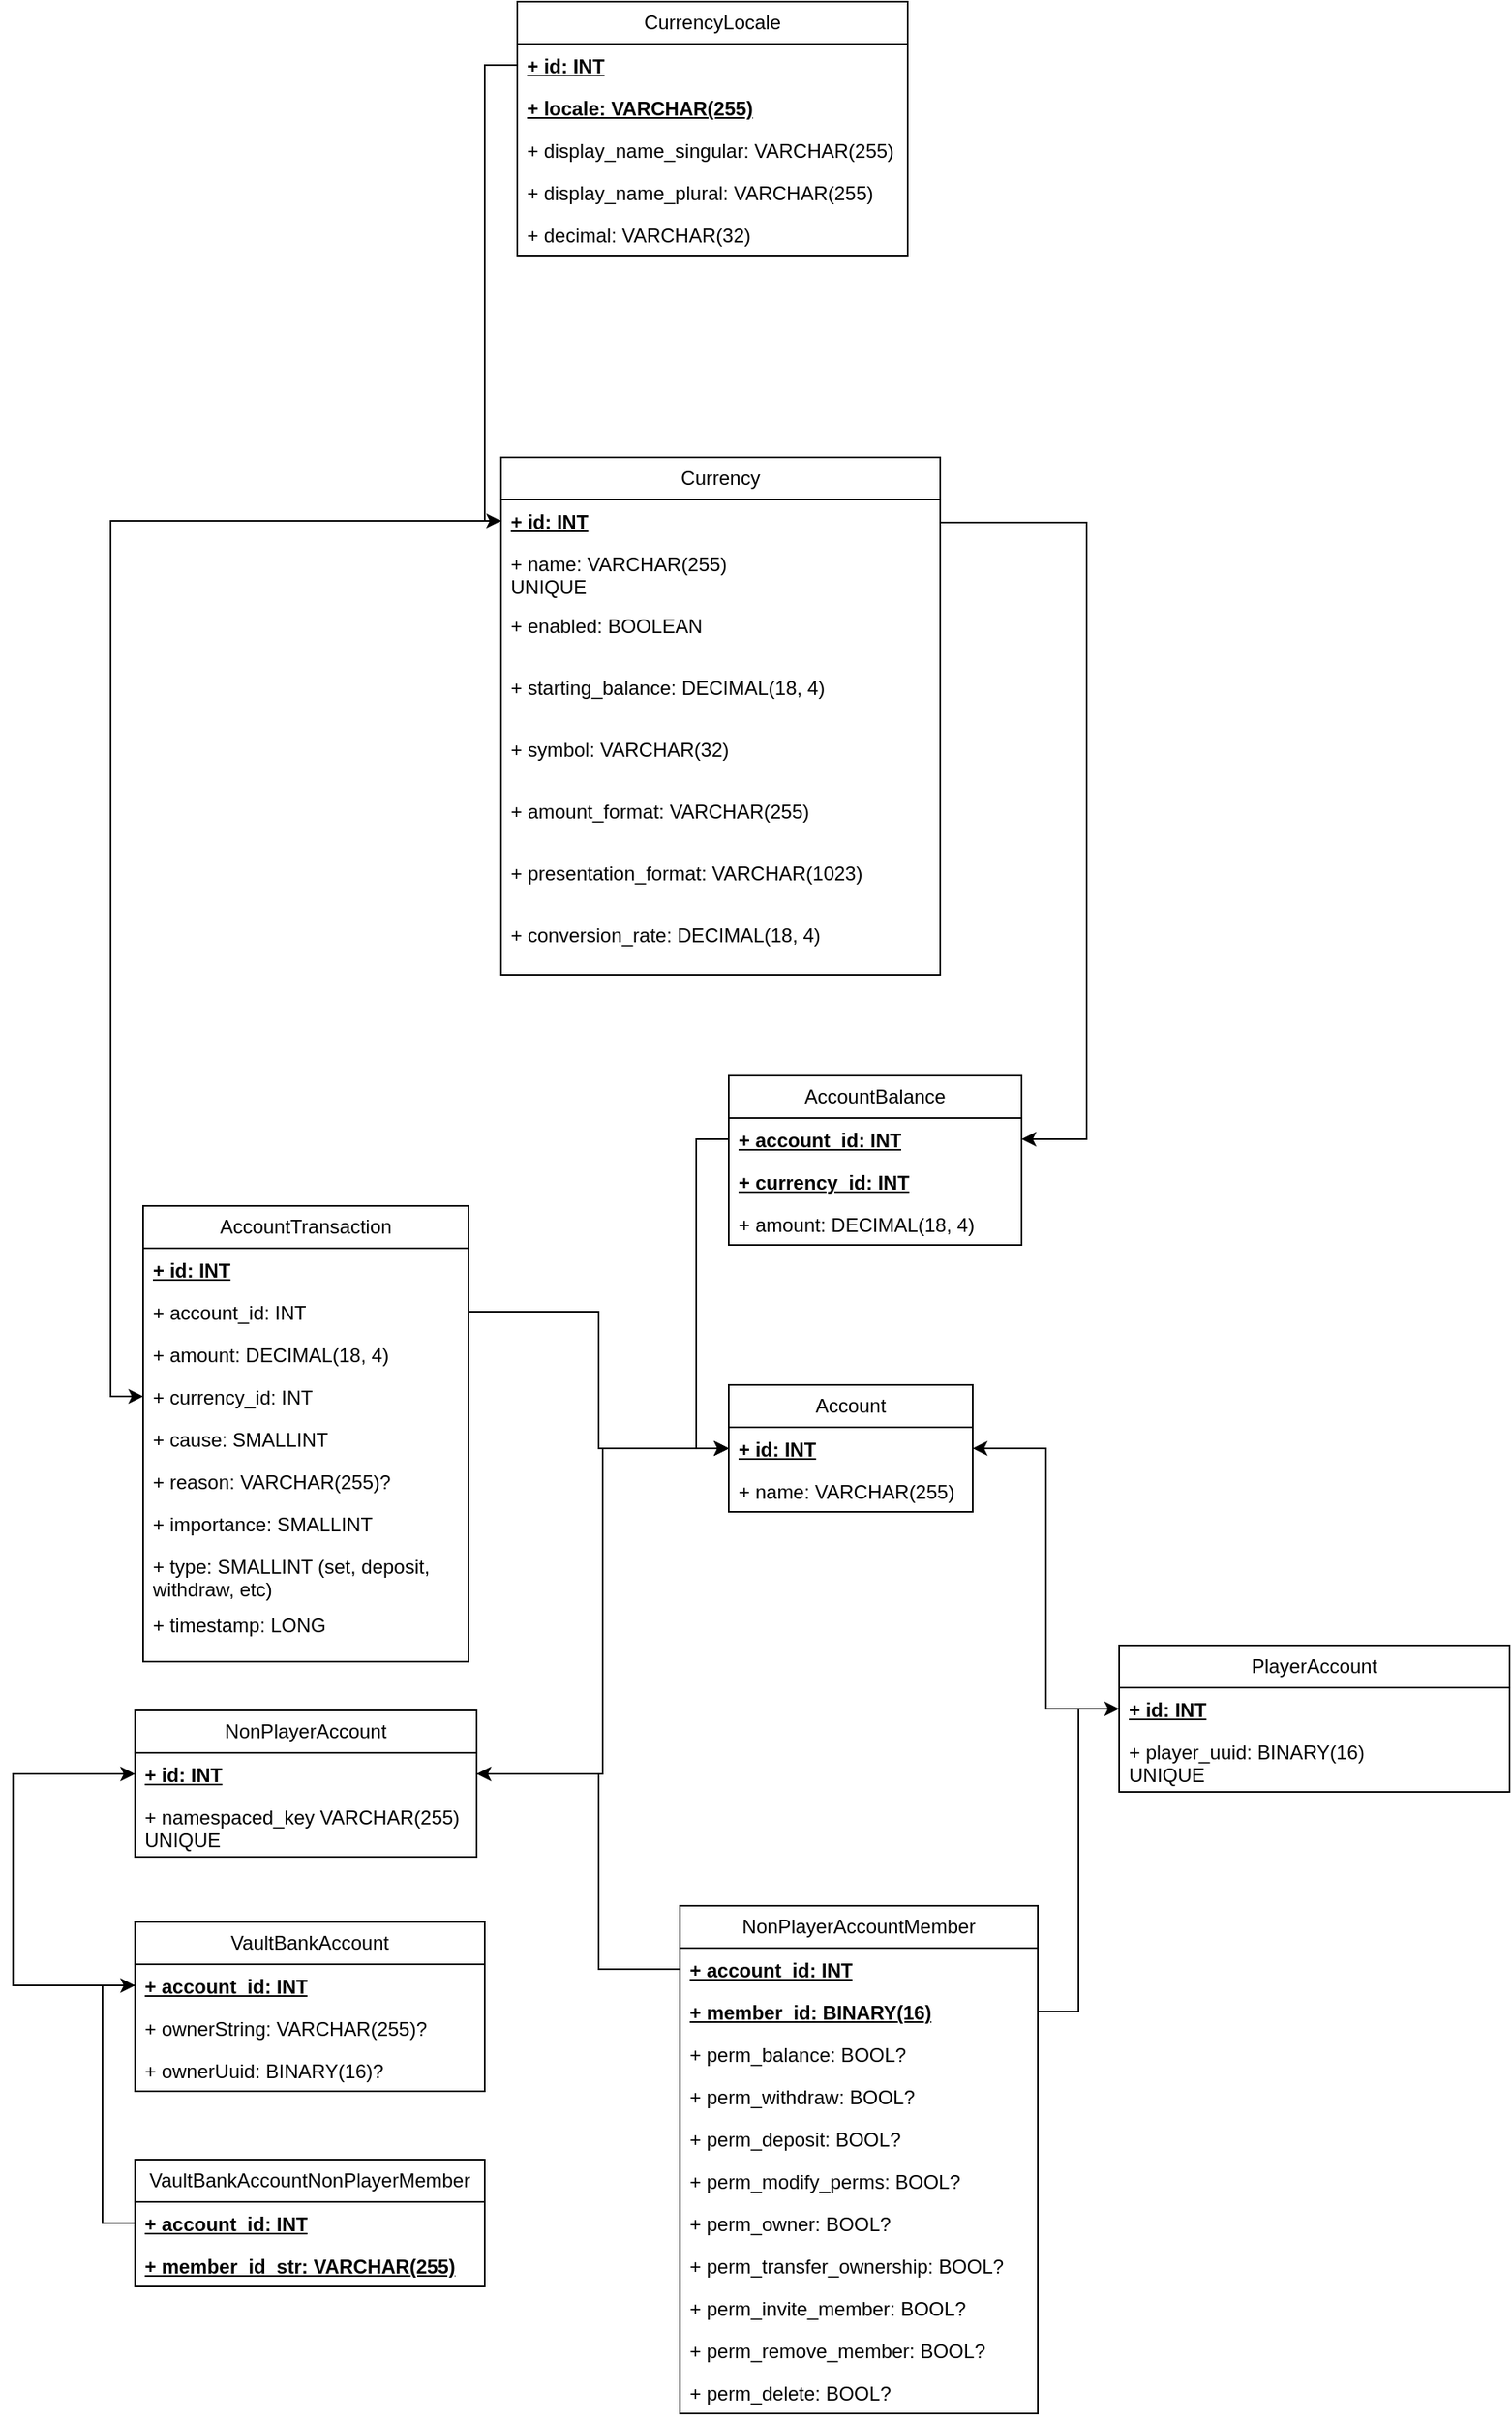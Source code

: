 <mxfile version="24.8.9">
  <diagram id="C5RBs43oDa-KdzZeNtuy" name="Page-1">
    <mxGraphModel dx="1781" dy="1803" grid="1" gridSize="10" guides="1" tooltips="1" connect="1" arrows="1" fold="1" page="1" pageScale="1" pageWidth="827" pageHeight="1169" math="0" shadow="0">
      <root>
        <mxCell id="WIyWlLk6GJQsqaUBKTNV-0" />
        <mxCell id="WIyWlLk6GJQsqaUBKTNV-1" parent="WIyWlLk6GJQsqaUBKTNV-0" />
        <mxCell id="EGYxJaUcRb2EbcvkK3KS-4" value="&lt;div&gt;PlayerAccount&lt;/div&gt;" style="swimlane;fontStyle=0;childLayout=stackLayout;horizontal=1;startSize=26;fillColor=none;horizontalStack=0;resizeParent=1;resizeParentMax=0;resizeLast=0;collapsible=1;marginBottom=0;whiteSpace=wrap;html=1;" parent="WIyWlLk6GJQsqaUBKTNV-1" vertex="1">
          <mxGeometry x="230" y="240" width="240" height="90" as="geometry" />
        </mxCell>
        <mxCell id="EGYxJaUcRb2EbcvkK3KS-5" value="+ id: INT" style="text;strokeColor=none;fillColor=none;align=left;verticalAlign=top;spacingLeft=4;spacingRight=4;overflow=hidden;rotatable=0;points=[[0,0.5],[1,0.5]];portConstraint=eastwest;whiteSpace=wrap;html=1;fontStyle=5" parent="EGYxJaUcRb2EbcvkK3KS-4" vertex="1">
          <mxGeometry y="26" width="240" height="26" as="geometry" />
        </mxCell>
        <mxCell id="EGYxJaUcRb2EbcvkK3KS-6" value="+ player_uuid: BINARY(16)&lt;br&gt;UNIQUE" style="text;strokeColor=none;fillColor=none;align=left;verticalAlign=top;spacingLeft=4;spacingRight=4;overflow=hidden;rotatable=0;points=[[0,0.5],[1,0.5]];portConstraint=eastwest;whiteSpace=wrap;html=1;" parent="EGYxJaUcRb2EbcvkK3KS-4" vertex="1">
          <mxGeometry y="52" width="240" height="38" as="geometry" />
        </mxCell>
        <mxCell id="EGYxJaUcRb2EbcvkK3KS-8" value="NonPlayerAccount" style="swimlane;fontStyle=0;childLayout=stackLayout;horizontal=1;startSize=26;fillColor=none;horizontalStack=0;resizeParent=1;resizeParentMax=0;resizeLast=0;collapsible=1;marginBottom=0;whiteSpace=wrap;html=1;" parent="WIyWlLk6GJQsqaUBKTNV-1" vertex="1">
          <mxGeometry x="-375" y="280" width="210" height="90" as="geometry" />
        </mxCell>
        <mxCell id="EGYxJaUcRb2EbcvkK3KS-9" value="+ id: INT" style="text;strokeColor=none;fillColor=none;align=left;verticalAlign=top;spacingLeft=4;spacingRight=4;overflow=hidden;rotatable=0;points=[[0,0.5],[1,0.5]];portConstraint=eastwest;whiteSpace=wrap;html=1;fontStyle=5" parent="EGYxJaUcRb2EbcvkK3KS-8" vertex="1">
          <mxGeometry y="26" width="210" height="26" as="geometry" />
        </mxCell>
        <mxCell id="EGYxJaUcRb2EbcvkK3KS-33" value="+ namespaced_key VARCHAR(255)&lt;br&gt;UNIQUE" style="text;strokeColor=none;fillColor=none;align=left;verticalAlign=top;spacingLeft=4;spacingRight=4;overflow=hidden;rotatable=0;points=[[0,0.5],[1,0.5]];portConstraint=eastwest;whiteSpace=wrap;html=1;fontStyle=0" parent="EGYxJaUcRb2EbcvkK3KS-8" vertex="1">
          <mxGeometry y="52" width="210" height="38" as="geometry" />
        </mxCell>
        <mxCell id="EGYxJaUcRb2EbcvkK3KS-16" value="NonPlayerAccountMember" style="swimlane;fontStyle=0;childLayout=stackLayout;horizontal=1;startSize=26;fillColor=none;horizontalStack=0;resizeParent=1;resizeParentMax=0;resizeLast=0;collapsible=1;marginBottom=0;whiteSpace=wrap;html=1;" parent="WIyWlLk6GJQsqaUBKTNV-1" vertex="1">
          <mxGeometry x="-40" y="400" width="220" height="312" as="geometry" />
        </mxCell>
        <mxCell id="EGYxJaUcRb2EbcvkK3KS-17" value="+ account_id: INT" style="text;strokeColor=none;fillColor=none;align=left;verticalAlign=top;spacingLeft=4;spacingRight=4;overflow=hidden;rotatable=0;points=[[0,0.5],[1,0.5]];portConstraint=eastwest;whiteSpace=wrap;html=1;fontStyle=5" parent="EGYxJaUcRb2EbcvkK3KS-16" vertex="1">
          <mxGeometry y="26" width="220" height="26" as="geometry" />
        </mxCell>
        <mxCell id="EGYxJaUcRb2EbcvkK3KS-18" value="+ member_id: BINARY(16)" style="text;strokeColor=none;fillColor=none;align=left;verticalAlign=top;spacingLeft=4;spacingRight=4;overflow=hidden;rotatable=0;points=[[0,0.5],[1,0.5]];portConstraint=eastwest;whiteSpace=wrap;html=1;fontStyle=5" parent="EGYxJaUcRb2EbcvkK3KS-16" vertex="1">
          <mxGeometry y="52" width="220" height="26" as="geometry" />
        </mxCell>
        <mxCell id="EGYxJaUcRb2EbcvkK3KS-22" value="+ perm_balance: BOOL?" style="text;strokeColor=none;fillColor=none;align=left;verticalAlign=top;spacingLeft=4;spacingRight=4;overflow=hidden;rotatable=0;points=[[0,0.5],[1,0.5]];portConstraint=eastwest;whiteSpace=wrap;html=1;fontStyle=0" parent="EGYxJaUcRb2EbcvkK3KS-16" vertex="1">
          <mxGeometry y="78" width="220" height="26" as="geometry" />
        </mxCell>
        <mxCell id="EGYxJaUcRb2EbcvkK3KS-24" value="+ perm_withdraw: BOOL?" style="text;strokeColor=none;fillColor=none;align=left;verticalAlign=top;spacingLeft=4;spacingRight=4;overflow=hidden;rotatable=0;points=[[0,0.5],[1,0.5]];portConstraint=eastwest;whiteSpace=wrap;html=1;fontStyle=0" parent="EGYxJaUcRb2EbcvkK3KS-16" vertex="1">
          <mxGeometry y="104" width="220" height="26" as="geometry" />
        </mxCell>
        <mxCell id="EGYxJaUcRb2EbcvkK3KS-25" value="+ perm_deposit: BOOL?" style="text;strokeColor=none;fillColor=none;align=left;verticalAlign=top;spacingLeft=4;spacingRight=4;overflow=hidden;rotatable=0;points=[[0,0.5],[1,0.5]];portConstraint=eastwest;whiteSpace=wrap;html=1;fontStyle=0" parent="EGYxJaUcRb2EbcvkK3KS-16" vertex="1">
          <mxGeometry y="130" width="220" height="26" as="geometry" />
        </mxCell>
        <mxCell id="EGYxJaUcRb2EbcvkK3KS-26" value="+ perm_modify_perms: BOOL?" style="text;strokeColor=none;fillColor=none;align=left;verticalAlign=top;spacingLeft=4;spacingRight=4;overflow=hidden;rotatable=0;points=[[0,0.5],[1,0.5]];portConstraint=eastwest;whiteSpace=wrap;html=1;fontStyle=0" parent="EGYxJaUcRb2EbcvkK3KS-16" vertex="1">
          <mxGeometry y="156" width="220" height="26" as="geometry" />
        </mxCell>
        <mxCell id="VuUUFKLuIJOlp0E4868R-5" value="+ perm_owner: BOOL?" style="text;strokeColor=none;fillColor=none;align=left;verticalAlign=top;spacingLeft=4;spacingRight=4;overflow=hidden;rotatable=0;points=[[0,0.5],[1,0.5]];portConstraint=eastwest;whiteSpace=wrap;html=1;fontStyle=0" parent="EGYxJaUcRb2EbcvkK3KS-16" vertex="1">
          <mxGeometry y="182" width="220" height="26" as="geometry" />
        </mxCell>
        <mxCell id="VuUUFKLuIJOlp0E4868R-4" value="+ perm_transfer_ownership: BOOL?" style="text;strokeColor=none;fillColor=none;align=left;verticalAlign=top;spacingLeft=4;spacingRight=4;overflow=hidden;rotatable=0;points=[[0,0.5],[1,0.5]];portConstraint=eastwest;whiteSpace=wrap;html=1;fontStyle=0" parent="EGYxJaUcRb2EbcvkK3KS-16" vertex="1">
          <mxGeometry y="208" width="220" height="26" as="geometry" />
        </mxCell>
        <mxCell id="VuUUFKLuIJOlp0E4868R-3" value="+ perm_invite_member: BOOL?" style="text;strokeColor=none;fillColor=none;align=left;verticalAlign=top;spacingLeft=4;spacingRight=4;overflow=hidden;rotatable=0;points=[[0,0.5],[1,0.5]];portConstraint=eastwest;whiteSpace=wrap;html=1;fontStyle=0" parent="EGYxJaUcRb2EbcvkK3KS-16" vertex="1">
          <mxGeometry y="234" width="220" height="26" as="geometry" />
        </mxCell>
        <mxCell id="VuUUFKLuIJOlp0E4868R-2" value="+ perm_remove_member: BOOL?" style="text;strokeColor=none;fillColor=none;align=left;verticalAlign=top;spacingLeft=4;spacingRight=4;overflow=hidden;rotatable=0;points=[[0,0.5],[1,0.5]];portConstraint=eastwest;whiteSpace=wrap;html=1;fontStyle=0" parent="EGYxJaUcRb2EbcvkK3KS-16" vertex="1">
          <mxGeometry y="260" width="220" height="26" as="geometry" />
        </mxCell>
        <mxCell id="VuUUFKLuIJOlp0E4868R-1" value="+ perm_delete: BOOL?" style="text;strokeColor=none;fillColor=none;align=left;verticalAlign=top;spacingLeft=4;spacingRight=4;overflow=hidden;rotatable=0;points=[[0,0.5],[1,0.5]];portConstraint=eastwest;whiteSpace=wrap;html=1;fontStyle=0" parent="EGYxJaUcRb2EbcvkK3KS-16" vertex="1">
          <mxGeometry y="286" width="220" height="26" as="geometry" />
        </mxCell>
        <mxCell id="EGYxJaUcRb2EbcvkK3KS-20" value="&lt;div&gt;&lt;br&gt;&lt;/div&gt;" style="edgeStyle=orthogonalEdgeStyle;rounded=0;orthogonalLoop=1;jettySize=auto;html=1;" parent="WIyWlLk6GJQsqaUBKTNV-1" source="EGYxJaUcRb2EbcvkK3KS-17" target="EGYxJaUcRb2EbcvkK3KS-9" edge="1">
          <mxGeometry relative="1" as="geometry">
            <Array as="points">
              <mxPoint x="-90" y="439" />
              <mxPoint x="-90" y="319" />
            </Array>
          </mxGeometry>
        </mxCell>
        <mxCell id="EGYxJaUcRb2EbcvkK3KS-21" style="edgeStyle=orthogonalEdgeStyle;rounded=0;orthogonalLoop=1;jettySize=auto;html=1;entryX=0;entryY=0.5;entryDx=0;entryDy=0;" parent="WIyWlLk6GJQsqaUBKTNV-1" source="EGYxJaUcRb2EbcvkK3KS-18" target="EGYxJaUcRb2EbcvkK3KS-5" edge="1">
          <mxGeometry relative="1" as="geometry" />
        </mxCell>
        <mxCell id="EGYxJaUcRb2EbcvkK3KS-27" value="Currency" style="swimlane;fontStyle=0;childLayout=stackLayout;horizontal=1;startSize=26;fillColor=none;horizontalStack=0;resizeParent=1;resizeParentMax=0;resizeLast=0;collapsible=1;marginBottom=0;whiteSpace=wrap;html=1;" parent="WIyWlLk6GJQsqaUBKTNV-1" vertex="1">
          <mxGeometry x="-150" y="-490" width="270" height="318" as="geometry" />
        </mxCell>
        <mxCell id="EGYxJaUcRb2EbcvkK3KS-28" value="&lt;b&gt;&lt;u&gt;+ id: INT&lt;br&gt;&lt;/u&gt;&lt;/b&gt;" style="text;strokeColor=none;fillColor=none;align=left;verticalAlign=top;spacingLeft=4;spacingRight=4;overflow=hidden;rotatable=0;points=[[0,0.5],[1,0.5]];portConstraint=eastwest;whiteSpace=wrap;html=1;" parent="EGYxJaUcRb2EbcvkK3KS-27" vertex="1">
          <mxGeometry y="26" width="270" height="26" as="geometry" />
        </mxCell>
        <mxCell id="EGYxJaUcRb2EbcvkK3KS-29" value="+ name: VARCHAR(255)&lt;br&gt;UNIQUE" style="text;strokeColor=none;fillColor=none;align=left;verticalAlign=top;spacingLeft=4;spacingRight=4;overflow=hidden;rotatable=0;points=[[0,0.5],[1,0.5]];portConstraint=eastwest;whiteSpace=wrap;html=1;" parent="EGYxJaUcRb2EbcvkK3KS-27" vertex="1">
          <mxGeometry y="52" width="270" height="38" as="geometry" />
        </mxCell>
        <mxCell id="FXf8WvrLaND3KGvsg3de-4" value="+ enabled: BOOLEAN" style="text;strokeColor=none;fillColor=none;align=left;verticalAlign=top;spacingLeft=4;spacingRight=4;overflow=hidden;rotatable=0;points=[[0,0.5],[1,0.5]];portConstraint=eastwest;whiteSpace=wrap;html=1;" parent="EGYxJaUcRb2EbcvkK3KS-27" vertex="1">
          <mxGeometry y="90" width="270" height="38" as="geometry" />
        </mxCell>
        <mxCell id="FXf8WvrLaND3KGvsg3de-3" value="+ starting_balance: DECIMAL(18, 4)" style="text;strokeColor=none;fillColor=none;align=left;verticalAlign=top;spacingLeft=4;spacingRight=4;overflow=hidden;rotatable=0;points=[[0,0.5],[1,0.5]];portConstraint=eastwest;whiteSpace=wrap;html=1;" parent="EGYxJaUcRb2EbcvkK3KS-27" vertex="1">
          <mxGeometry y="128" width="270" height="38" as="geometry" />
        </mxCell>
        <mxCell id="FXf8WvrLaND3KGvsg3de-2" value="+ symbol: VARCHAR(32)" style="text;strokeColor=none;fillColor=none;align=left;verticalAlign=top;spacingLeft=4;spacingRight=4;overflow=hidden;rotatable=0;points=[[0,0.5],[1,0.5]];portConstraint=eastwest;whiteSpace=wrap;html=1;" parent="EGYxJaUcRb2EbcvkK3KS-27" vertex="1">
          <mxGeometry y="166" width="270" height="38" as="geometry" />
        </mxCell>
        <mxCell id="FXf8WvrLaND3KGvsg3de-1" value="+ amount_format: VARCHAR(255)" style="text;strokeColor=none;fillColor=none;align=left;verticalAlign=top;spacingLeft=4;spacingRight=4;overflow=hidden;rotatable=0;points=[[0,0.5],[1,0.5]];portConstraint=eastwest;whiteSpace=wrap;html=1;" parent="EGYxJaUcRb2EbcvkK3KS-27" vertex="1">
          <mxGeometry y="204" width="270" height="38" as="geometry" />
        </mxCell>
        <mxCell id="FXf8WvrLaND3KGvsg3de-0" value="+ presentation_format: VARCHAR(1023)" style="text;strokeColor=none;fillColor=none;align=left;verticalAlign=top;spacingLeft=4;spacingRight=4;overflow=hidden;rotatable=0;points=[[0,0.5],[1,0.5]];portConstraint=eastwest;whiteSpace=wrap;html=1;" parent="EGYxJaUcRb2EbcvkK3KS-27" vertex="1">
          <mxGeometry y="242" width="270" height="38" as="geometry" />
        </mxCell>
        <mxCell id="FXf8WvrLaND3KGvsg3de-5" value="+ conversion_rate: DECIMAL(18, 4)" style="text;strokeColor=none;fillColor=none;align=left;verticalAlign=top;spacingLeft=4;spacingRight=4;overflow=hidden;rotatable=0;points=[[0,0.5],[1,0.5]];portConstraint=eastwest;whiteSpace=wrap;html=1;" parent="EGYxJaUcRb2EbcvkK3KS-27" vertex="1">
          <mxGeometry y="280" width="270" height="38" as="geometry" />
        </mxCell>
        <mxCell id="EGYxJaUcRb2EbcvkK3KS-40" value="Account" style="swimlane;fontStyle=0;childLayout=stackLayout;horizontal=1;startSize=26;fillColor=none;horizontalStack=0;resizeParent=1;resizeParentMax=0;resizeLast=0;collapsible=1;marginBottom=0;whiteSpace=wrap;html=1;" parent="WIyWlLk6GJQsqaUBKTNV-1" vertex="1">
          <mxGeometry x="-10" y="80" width="150" height="78" as="geometry" />
        </mxCell>
        <mxCell id="EGYxJaUcRb2EbcvkK3KS-41" value="&lt;b&gt;&lt;u&gt;+ id: INT&lt;br&gt;&lt;/u&gt;&lt;/b&gt;" style="text;strokeColor=none;fillColor=none;align=left;verticalAlign=top;spacingLeft=4;spacingRight=4;overflow=hidden;rotatable=0;points=[[0,0.5],[1,0.5]];portConstraint=eastwest;whiteSpace=wrap;html=1;" parent="EGYxJaUcRb2EbcvkK3KS-40" vertex="1">
          <mxGeometry y="26" width="150" height="26" as="geometry" />
        </mxCell>
        <mxCell id="EGYxJaUcRb2EbcvkK3KS-42" value="+ name: VARCHAR(255)" style="text;strokeColor=none;fillColor=none;align=left;verticalAlign=top;spacingLeft=4;spacingRight=4;overflow=hidden;rotatable=0;points=[[0,0.5],[1,0.5]];portConstraint=eastwest;whiteSpace=wrap;html=1;" parent="EGYxJaUcRb2EbcvkK3KS-40" vertex="1">
          <mxGeometry y="52" width="150" height="26" as="geometry" />
        </mxCell>
        <mxCell id="EGYxJaUcRb2EbcvkK3KS-44" style="edgeStyle=orthogonalEdgeStyle;rounded=0;orthogonalLoop=1;jettySize=auto;html=1;entryX=0;entryY=0.5;entryDx=0;entryDy=0;" parent="WIyWlLk6GJQsqaUBKTNV-1" source="EGYxJaUcRb2EbcvkK3KS-9" target="EGYxJaUcRb2EbcvkK3KS-41" edge="1">
          <mxGeometry relative="1" as="geometry" />
        </mxCell>
        <mxCell id="EGYxJaUcRb2EbcvkK3KS-45" style="edgeStyle=orthogonalEdgeStyle;rounded=0;orthogonalLoop=1;jettySize=auto;html=1;exitX=0;exitY=0.5;exitDx=0;exitDy=0;entryX=1;entryY=0.5;entryDx=0;entryDy=0;" parent="WIyWlLk6GJQsqaUBKTNV-1" source="EGYxJaUcRb2EbcvkK3KS-5" target="EGYxJaUcRb2EbcvkK3KS-41" edge="1">
          <mxGeometry relative="1" as="geometry" />
        </mxCell>
        <mxCell id="EGYxJaUcRb2EbcvkK3KS-46" value="AccountBalance" style="swimlane;fontStyle=0;childLayout=stackLayout;horizontal=1;startSize=26;fillColor=none;horizontalStack=0;resizeParent=1;resizeParentMax=0;resizeLast=0;collapsible=1;marginBottom=0;whiteSpace=wrap;html=1;" parent="WIyWlLk6GJQsqaUBKTNV-1" vertex="1">
          <mxGeometry x="-10" y="-110" width="180" height="104" as="geometry" />
        </mxCell>
        <mxCell id="EGYxJaUcRb2EbcvkK3KS-47" value="+ account_id: INT" style="text;strokeColor=none;fillColor=none;align=left;verticalAlign=top;spacingLeft=4;spacingRight=4;overflow=hidden;rotatable=0;points=[[0,0.5],[1,0.5]];portConstraint=eastwest;whiteSpace=wrap;html=1;fontStyle=5" parent="EGYxJaUcRb2EbcvkK3KS-46" vertex="1">
          <mxGeometry y="26" width="180" height="26" as="geometry" />
        </mxCell>
        <mxCell id="EGYxJaUcRb2EbcvkK3KS-48" value="+ currency_id: INT" style="text;strokeColor=none;fillColor=none;align=left;verticalAlign=top;spacingLeft=4;spacingRight=4;overflow=hidden;rotatable=0;points=[[0,0.5],[1,0.5]];portConstraint=eastwest;whiteSpace=wrap;html=1;fontStyle=5" parent="EGYxJaUcRb2EbcvkK3KS-46" vertex="1">
          <mxGeometry y="52" width="180" height="26" as="geometry" />
        </mxCell>
        <mxCell id="EGYxJaUcRb2EbcvkK3KS-49" value="+ amount: DECIMAL(18, 4)" style="text;strokeColor=none;fillColor=none;align=left;verticalAlign=top;spacingLeft=4;spacingRight=4;overflow=hidden;rotatable=0;points=[[0,0.5],[1,0.5]];portConstraint=eastwest;whiteSpace=wrap;html=1;fontStyle=0" parent="EGYxJaUcRb2EbcvkK3KS-46" vertex="1">
          <mxGeometry y="78" width="180" height="26" as="geometry" />
        </mxCell>
        <mxCell id="EGYxJaUcRb2EbcvkK3KS-50" style="edgeStyle=orthogonalEdgeStyle;rounded=0;orthogonalLoop=1;jettySize=auto;html=1;exitX=0;exitY=0.5;exitDx=0;exitDy=0;entryX=0;entryY=0.5;entryDx=0;entryDy=0;" parent="WIyWlLk6GJQsqaUBKTNV-1" source="EGYxJaUcRb2EbcvkK3KS-47" target="EGYxJaUcRb2EbcvkK3KS-41" edge="1">
          <mxGeometry relative="1" as="geometry" />
        </mxCell>
        <mxCell id="EGYxJaUcRb2EbcvkK3KS-52" value="AccountTransaction" style="swimlane;fontStyle=0;childLayout=stackLayout;horizontal=1;startSize=26;fillColor=none;horizontalStack=0;resizeParent=1;resizeParentMax=0;resizeLast=0;collapsible=1;marginBottom=0;whiteSpace=wrap;html=1;" parent="WIyWlLk6GJQsqaUBKTNV-1" vertex="1">
          <mxGeometry x="-370" y="-30" width="200" height="280" as="geometry" />
        </mxCell>
        <mxCell id="EGYxJaUcRb2EbcvkK3KS-53" value="&lt;b&gt;&lt;u&gt;+ id: INT&lt;br&gt;&lt;/u&gt;&lt;/b&gt;" style="text;strokeColor=none;fillColor=none;align=left;verticalAlign=top;spacingLeft=4;spacingRight=4;overflow=hidden;rotatable=0;points=[[0,0.5],[1,0.5]];portConstraint=eastwest;whiteSpace=wrap;html=1;" parent="EGYxJaUcRb2EbcvkK3KS-52" vertex="1">
          <mxGeometry y="26" width="200" height="26" as="geometry" />
        </mxCell>
        <mxCell id="EGYxJaUcRb2EbcvkK3KS-54" value="+ account_id: INT" style="text;strokeColor=none;fillColor=none;align=left;verticalAlign=top;spacingLeft=4;spacingRight=4;overflow=hidden;rotatable=0;points=[[0,0.5],[1,0.5]];portConstraint=eastwest;whiteSpace=wrap;html=1;" parent="EGYxJaUcRb2EbcvkK3KS-52" vertex="1">
          <mxGeometry y="52" width="200" height="26" as="geometry" />
        </mxCell>
        <mxCell id="EGYxJaUcRb2EbcvkK3KS-62" value="+ amount: DECIMAL(18, 4)" style="text;strokeColor=none;fillColor=none;align=left;verticalAlign=top;spacingLeft=4;spacingRight=4;overflow=hidden;rotatable=0;points=[[0,0.5],[1,0.5]];portConstraint=eastwest;whiteSpace=wrap;html=1;" parent="EGYxJaUcRb2EbcvkK3KS-52" vertex="1">
          <mxGeometry y="78" width="200" height="26" as="geometry" />
        </mxCell>
        <mxCell id="EGYxJaUcRb2EbcvkK3KS-61" value="+ currency_id: INT" style="text;strokeColor=none;fillColor=none;align=left;verticalAlign=top;spacingLeft=4;spacingRight=4;overflow=hidden;rotatable=0;points=[[0,0.5],[1,0.5]];portConstraint=eastwest;whiteSpace=wrap;html=1;" parent="EGYxJaUcRb2EbcvkK3KS-52" vertex="1">
          <mxGeometry y="104" width="200" height="26" as="geometry" />
        </mxCell>
        <mxCell id="EGYxJaUcRb2EbcvkK3KS-60" value="+ cause: SMALLINT" style="text;strokeColor=none;fillColor=none;align=left;verticalAlign=top;spacingLeft=4;spacingRight=4;overflow=hidden;rotatable=0;points=[[0,0.5],[1,0.5]];portConstraint=eastwest;whiteSpace=wrap;html=1;" parent="EGYxJaUcRb2EbcvkK3KS-52" vertex="1">
          <mxGeometry y="130" width="200" height="26" as="geometry" />
        </mxCell>
        <mxCell id="EGYxJaUcRb2EbcvkK3KS-59" value="+ reason: VARCHAR(255)?" style="text;strokeColor=none;fillColor=none;align=left;verticalAlign=top;spacingLeft=4;spacingRight=4;overflow=hidden;rotatable=0;points=[[0,0.5],[1,0.5]];portConstraint=eastwest;whiteSpace=wrap;html=1;" parent="EGYxJaUcRb2EbcvkK3KS-52" vertex="1">
          <mxGeometry y="156" width="200" height="26" as="geometry" />
        </mxCell>
        <mxCell id="EGYxJaUcRb2EbcvkK3KS-58" value="+ importance: SMALLINT" style="text;strokeColor=none;fillColor=none;align=left;verticalAlign=top;spacingLeft=4;spacingRight=4;overflow=hidden;rotatable=0;points=[[0,0.5],[1,0.5]];portConstraint=eastwest;whiteSpace=wrap;html=1;" parent="EGYxJaUcRb2EbcvkK3KS-52" vertex="1">
          <mxGeometry y="182" width="200" height="26" as="geometry" />
        </mxCell>
        <mxCell id="EGYxJaUcRb2EbcvkK3KS-67" value="+ type: SMALLINT (set, deposit, withdraw, etc)" style="text;strokeColor=none;fillColor=none;align=left;verticalAlign=top;spacingLeft=4;spacingRight=4;overflow=hidden;rotatable=0;points=[[0,0.5],[1,0.5]];portConstraint=eastwest;whiteSpace=wrap;html=1;" parent="EGYxJaUcRb2EbcvkK3KS-52" vertex="1">
          <mxGeometry y="208" width="200" height="36" as="geometry" />
        </mxCell>
        <mxCell id="VuUUFKLuIJOlp0E4868R-6" value="+ timestamp: LONG" style="text;strokeColor=none;fillColor=none;align=left;verticalAlign=top;spacingLeft=4;spacingRight=4;overflow=hidden;rotatable=0;points=[[0,0.5],[1,0.5]];portConstraint=eastwest;whiteSpace=wrap;html=1;" parent="EGYxJaUcRb2EbcvkK3KS-52" vertex="1">
          <mxGeometry y="244" width="200" height="36" as="geometry" />
        </mxCell>
        <mxCell id="EGYxJaUcRb2EbcvkK3KS-56" style="edgeStyle=orthogonalEdgeStyle;rounded=0;orthogonalLoop=1;jettySize=auto;html=1;entryX=0;entryY=0.5;entryDx=0;entryDy=0;" parent="WIyWlLk6GJQsqaUBKTNV-1" source="EGYxJaUcRb2EbcvkK3KS-54" target="EGYxJaUcRb2EbcvkK3KS-41" edge="1">
          <mxGeometry relative="1" as="geometry" />
        </mxCell>
        <mxCell id="EGYxJaUcRb2EbcvkK3KS-65" style="edgeStyle=orthogonalEdgeStyle;rounded=0;orthogonalLoop=1;jettySize=auto;html=1;exitX=1;exitY=0.5;exitDx=0;exitDy=0;entryX=1;entryY=0.5;entryDx=0;entryDy=0;" parent="WIyWlLk6GJQsqaUBKTNV-1" source="EGYxJaUcRb2EbcvkK3KS-28" target="EGYxJaUcRb2EbcvkK3KS-47" edge="1">
          <mxGeometry relative="1" as="geometry">
            <Array as="points">
              <mxPoint x="120" y="-450" />
              <mxPoint x="210" y="-450" />
              <mxPoint x="210" y="-71" />
            </Array>
          </mxGeometry>
        </mxCell>
        <mxCell id="EGYxJaUcRb2EbcvkK3KS-66" style="edgeStyle=orthogonalEdgeStyle;rounded=0;orthogonalLoop=1;jettySize=auto;html=1;exitX=0;exitY=0.5;exitDx=0;exitDy=0;entryX=0;entryY=0.5;entryDx=0;entryDy=0;" parent="WIyWlLk6GJQsqaUBKTNV-1" source="EGYxJaUcRb2EbcvkK3KS-28" target="EGYxJaUcRb2EbcvkK3KS-61" edge="1">
          <mxGeometry relative="1" as="geometry" />
        </mxCell>
        <mxCell id="FXf8WvrLaND3KGvsg3de-8" value="CurrencyLocale" style="swimlane;fontStyle=0;childLayout=stackLayout;horizontal=1;startSize=26;fillColor=none;horizontalStack=0;resizeParent=1;resizeParentMax=0;resizeLast=0;collapsible=1;marginBottom=0;whiteSpace=wrap;html=1;" parent="WIyWlLk6GJQsqaUBKTNV-1" vertex="1">
          <mxGeometry x="-140" y="-770" width="240" height="156" as="geometry" />
        </mxCell>
        <mxCell id="FXf8WvrLaND3KGvsg3de-9" value="+ id: INT" style="text;strokeColor=none;fillColor=none;align=left;verticalAlign=top;spacingLeft=4;spacingRight=4;overflow=hidden;rotatable=0;points=[[0,0.5],[1,0.5]];portConstraint=eastwest;whiteSpace=wrap;html=1;fontStyle=5" parent="FXf8WvrLaND3KGvsg3de-8" vertex="1">
          <mxGeometry y="26" width="240" height="26" as="geometry" />
        </mxCell>
        <mxCell id="FXf8WvrLaND3KGvsg3de-10" value="+ locale: VARCHAR(255)" style="text;strokeColor=none;fillColor=none;align=left;verticalAlign=top;spacingLeft=4;spacingRight=4;overflow=hidden;rotatable=0;points=[[0,0.5],[1,0.5]];portConstraint=eastwest;whiteSpace=wrap;html=1;fontStyle=5" parent="FXf8WvrLaND3KGvsg3de-8" vertex="1">
          <mxGeometry y="52" width="240" height="26" as="geometry" />
        </mxCell>
        <mxCell id="FXf8WvrLaND3KGvsg3de-11" value="+ display_name_singular: VARCHAR(255)" style="text;strokeColor=none;fillColor=none;align=left;verticalAlign=top;spacingLeft=4;spacingRight=4;overflow=hidden;rotatable=0;points=[[0,0.5],[1,0.5]];portConstraint=eastwest;whiteSpace=wrap;html=1;" parent="FXf8WvrLaND3KGvsg3de-8" vertex="1">
          <mxGeometry y="78" width="240" height="26" as="geometry" />
        </mxCell>
        <mxCell id="FXf8WvrLaND3KGvsg3de-14" value="+ display_name_plural: VARCHAR(255)" style="text;strokeColor=none;fillColor=none;align=left;verticalAlign=top;spacingLeft=4;spacingRight=4;overflow=hidden;rotatable=0;points=[[0,0.5],[1,0.5]];portConstraint=eastwest;whiteSpace=wrap;html=1;" parent="FXf8WvrLaND3KGvsg3de-8" vertex="1">
          <mxGeometry y="104" width="240" height="26" as="geometry" />
        </mxCell>
        <mxCell id="FXf8WvrLaND3KGvsg3de-13" value="+ decimal: VARCHAR(32)" style="text;strokeColor=none;fillColor=none;align=left;verticalAlign=top;spacingLeft=4;spacingRight=4;overflow=hidden;rotatable=0;points=[[0,0.5],[1,0.5]];portConstraint=eastwest;whiteSpace=wrap;html=1;" parent="FXf8WvrLaND3KGvsg3de-8" vertex="1">
          <mxGeometry y="130" width="240" height="26" as="geometry" />
        </mxCell>
        <mxCell id="FXf8WvrLaND3KGvsg3de-15" style="edgeStyle=orthogonalEdgeStyle;rounded=0;orthogonalLoop=1;jettySize=auto;html=1;exitX=0;exitY=0.5;exitDx=0;exitDy=0;entryX=0;entryY=0.5;entryDx=0;entryDy=0;" parent="WIyWlLk6GJQsqaUBKTNV-1" source="FXf8WvrLaND3KGvsg3de-9" target="EGYxJaUcRb2EbcvkK3KS-28" edge="1">
          <mxGeometry relative="1" as="geometry" />
        </mxCell>
        <mxCell id="Hj3ueAwSt-l-ualF1Itx-4" value="VaultBankAccount" style="swimlane;fontStyle=0;childLayout=stackLayout;horizontal=1;startSize=26;fillColor=none;horizontalStack=0;resizeParent=1;resizeParentMax=0;resizeLast=0;collapsible=1;marginBottom=0;whiteSpace=wrap;html=1;" parent="WIyWlLk6GJQsqaUBKTNV-1" vertex="1">
          <mxGeometry x="-375" y="410" width="215" height="104" as="geometry" />
        </mxCell>
        <mxCell id="Hj3ueAwSt-l-ualF1Itx-5" value="&lt;b&gt;&lt;u&gt;+ account_id: INT&lt;br&gt;&lt;/u&gt;&lt;/b&gt;" style="text;strokeColor=none;fillColor=none;align=left;verticalAlign=top;spacingLeft=4;spacingRight=4;overflow=hidden;rotatable=0;points=[[0,0.5],[1,0.5]];portConstraint=eastwest;whiteSpace=wrap;html=1;" parent="Hj3ueAwSt-l-ualF1Itx-4" vertex="1">
          <mxGeometry y="26" width="215" height="26" as="geometry" />
        </mxCell>
        <mxCell id="Hj3ueAwSt-l-ualF1Itx-7" value="+ ownerString: VARCHAR(255)?" style="text;strokeColor=none;fillColor=none;align=left;verticalAlign=top;spacingLeft=4;spacingRight=4;overflow=hidden;rotatable=0;points=[[0,0.5],[1,0.5]];portConstraint=eastwest;whiteSpace=wrap;html=1;" parent="Hj3ueAwSt-l-ualF1Itx-4" vertex="1">
          <mxGeometry y="52" width="215" height="26" as="geometry" />
        </mxCell>
        <mxCell id="Hj3ueAwSt-l-ualF1Itx-6" value="+ ownerUuid: BINARY(16)?" style="text;strokeColor=none;fillColor=none;align=left;verticalAlign=top;spacingLeft=4;spacingRight=4;overflow=hidden;rotatable=0;points=[[0,0.5],[1,0.5]];portConstraint=eastwest;whiteSpace=wrap;html=1;" parent="Hj3ueAwSt-l-ualF1Itx-4" vertex="1">
          <mxGeometry y="78" width="215" height="26" as="geometry" />
        </mxCell>
        <mxCell id="Hj3ueAwSt-l-ualF1Itx-8" style="edgeStyle=orthogonalEdgeStyle;rounded=0;orthogonalLoop=1;jettySize=auto;html=1;exitX=0;exitY=0.5;exitDx=0;exitDy=0;entryX=0;entryY=0.5;entryDx=0;entryDy=0;" parent="WIyWlLk6GJQsqaUBKTNV-1" source="Hj3ueAwSt-l-ualF1Itx-5" target="EGYxJaUcRb2EbcvkK3KS-9" edge="1">
          <mxGeometry relative="1" as="geometry">
            <Array as="points">
              <mxPoint x="-450" y="449" />
              <mxPoint x="-450" y="319" />
            </Array>
          </mxGeometry>
        </mxCell>
        <mxCell id="Hj3ueAwSt-l-ualF1Itx-16" value="VaultBankAccountNonPlayerMember" style="swimlane;fontStyle=0;childLayout=stackLayout;horizontal=1;startSize=26;fillColor=none;horizontalStack=0;resizeParent=1;resizeParentMax=0;resizeLast=0;collapsible=1;marginBottom=0;whiteSpace=wrap;html=1;" parent="WIyWlLk6GJQsqaUBKTNV-1" vertex="1">
          <mxGeometry x="-375" y="556" width="215" height="78" as="geometry" />
        </mxCell>
        <mxCell id="Hj3ueAwSt-l-ualF1Itx-17" value="&lt;b&gt;&lt;u&gt;+ account_id: INT&lt;br&gt;&lt;/u&gt;&lt;/b&gt;" style="text;strokeColor=none;fillColor=none;align=left;verticalAlign=top;spacingLeft=4;spacingRight=4;overflow=hidden;rotatable=0;points=[[0,0.5],[1,0.5]];portConstraint=eastwest;whiteSpace=wrap;html=1;" parent="Hj3ueAwSt-l-ualF1Itx-16" vertex="1">
          <mxGeometry y="26" width="215" height="26" as="geometry" />
        </mxCell>
        <mxCell id="Hj3ueAwSt-l-ualF1Itx-18" value="&lt;b&gt;&lt;u&gt;+ member_id_str: VARCHAR(255)&lt;br&gt;&lt;/u&gt;&lt;/b&gt;" style="text;strokeColor=none;fillColor=none;align=left;verticalAlign=top;spacingLeft=4;spacingRight=4;overflow=hidden;rotatable=0;points=[[0,0.5],[1,0.5]];portConstraint=eastwest;whiteSpace=wrap;html=1;" parent="Hj3ueAwSt-l-ualF1Itx-16" vertex="1">
          <mxGeometry y="52" width="215" height="26" as="geometry" />
        </mxCell>
        <mxCell id="Hj3ueAwSt-l-ualF1Itx-20" style="edgeStyle=orthogonalEdgeStyle;rounded=0;orthogonalLoop=1;jettySize=auto;html=1;exitX=0;exitY=0.5;exitDx=0;exitDy=0;entryX=0;entryY=0.5;entryDx=0;entryDy=0;" parent="WIyWlLk6GJQsqaUBKTNV-1" source="Hj3ueAwSt-l-ualF1Itx-17" target="Hj3ueAwSt-l-ualF1Itx-5" edge="1">
          <mxGeometry relative="1" as="geometry" />
        </mxCell>
      </root>
    </mxGraphModel>
  </diagram>
</mxfile>
